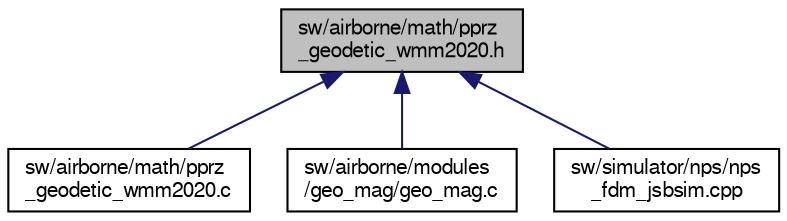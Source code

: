 digraph "sw/airborne/math/pprz_geodetic_wmm2020.h"
{
  edge [fontname="FreeSans",fontsize="10",labelfontname="FreeSans",labelfontsize="10"];
  node [fontname="FreeSans",fontsize="10",shape=record];
  Node1 [label="sw/airborne/math/pprz\l_geodetic_wmm2020.h",height=0.2,width=0.4,color="black", fillcolor="grey75", style="filled", fontcolor="black"];
  Node1 -> Node2 [dir="back",color="midnightblue",fontsize="10",style="solid",fontname="FreeSans"];
  Node2 [label="sw/airborne/math/pprz\l_geodetic_wmm2020.c",height=0.2,width=0.4,color="black", fillcolor="white", style="filled",URL="$pprz__geodetic__wmm2020_8c.html",tooltip="WMM2020 Geomagnetic field model. "];
  Node1 -> Node3 [dir="back",color="midnightblue",fontsize="10",style="solid",fontname="FreeSans"];
  Node3 [label="sw/airborne/modules\l/geo_mag/geo_mag.c",height=0.2,width=0.4,color="black", fillcolor="white", style="filled",URL="$geo__mag_8c.html",tooltip="Calculation of the Geomagnetic field vector from current location. "];
  Node1 -> Node4 [dir="back",color="midnightblue",fontsize="10",style="solid",fontname="FreeSans"];
  Node4 [label="sw/simulator/nps/nps\l_fdm_jsbsim.cpp",height=0.2,width=0.4,color="black", fillcolor="white", style="filled",URL="$nps__fdm__jsbsim_8cpp.html"];
}
